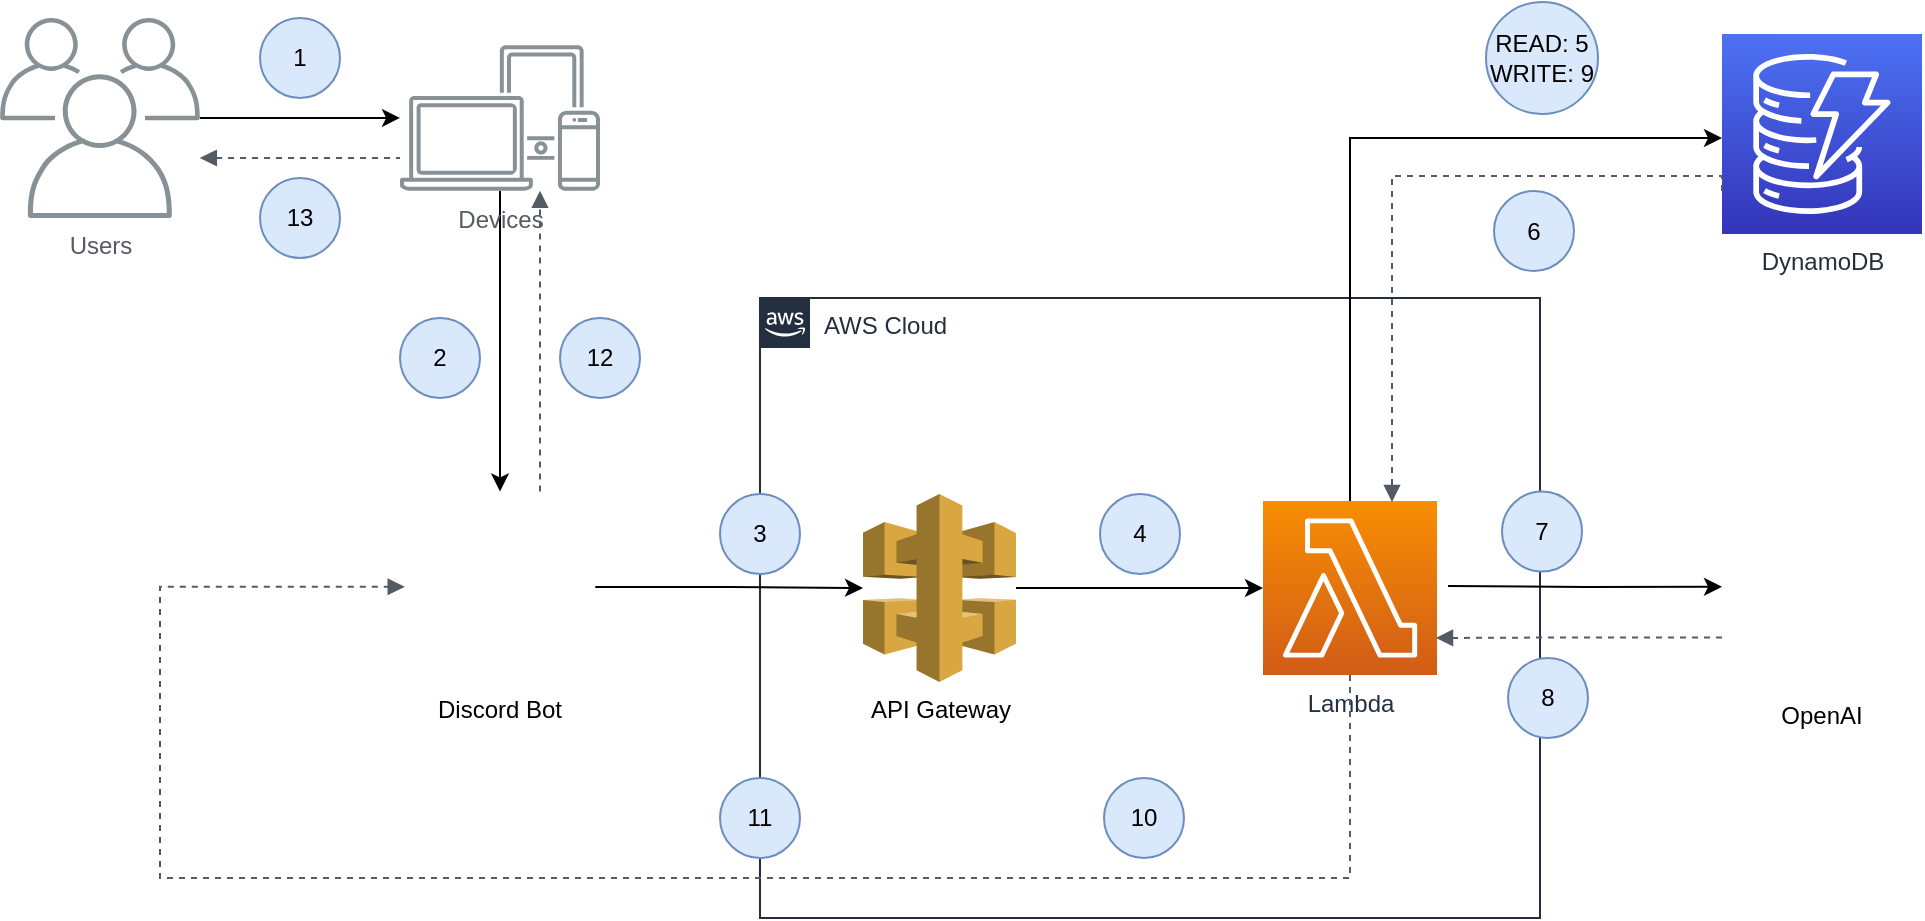 <mxfile version="21.5.0" type="device">
  <diagram name="Page-1" id="7HPhl_dIv62tc0x4QlVU">
    <mxGraphModel dx="851" dy="605" grid="0" gridSize="15" guides="1" tooltips="1" connect="1" arrows="1" fold="1" page="1" pageScale="1" pageWidth="1169" pageHeight="1654" math="0" shadow="0">
      <root>
        <mxCell id="0" />
        <mxCell id="1" parent="0" />
        <mxCell id="UDmfi5O3zSeMwZSJirhx-15" style="edgeStyle=orthogonalEdgeStyle;rounded=0;orthogonalLoop=1;jettySize=auto;html=1;" parent="1" source="UDmfi5O3zSeMwZSJirhx-6" target="UDmfi5O3zSeMwZSJirhx-14" edge="1">
          <mxGeometry relative="1" as="geometry" />
        </mxCell>
        <mxCell id="UDmfi5O3zSeMwZSJirhx-6" value="Users" style="sketch=0;outlineConnect=0;gradientColor=none;fontColor=#545B64;strokeColor=none;fillColor=#879196;dashed=0;verticalLabelPosition=bottom;verticalAlign=top;align=center;html=1;fontSize=12;fontStyle=0;aspect=fixed;shape=mxgraph.aws4.illustration_users;pointerEvents=1" parent="1" vertex="1">
          <mxGeometry x="20" y="120" width="100" height="100" as="geometry" />
        </mxCell>
        <mxCell id="UDmfi5O3zSeMwZSJirhx-7" value="AWS Cloud" style="points=[[0,0],[0.25,0],[0.5,0],[0.75,0],[1,0],[1,0.25],[1,0.5],[1,0.75],[1,1],[0.75,1],[0.5,1],[0.25,1],[0,1],[0,0.75],[0,0.5],[0,0.25]];outlineConnect=0;gradientColor=none;html=1;whiteSpace=wrap;fontSize=12;fontStyle=0;container=1;pointerEvents=0;collapsible=0;recursiveResize=0;shape=mxgraph.aws4.group;grIcon=mxgraph.aws4.group_aws_cloud_alt;strokeColor=#232F3E;fillColor=none;verticalAlign=top;align=left;spacingLeft=30;fontColor=#232F3E;dashed=0;" parent="1" vertex="1">
          <mxGeometry x="400" y="260" width="390" height="310" as="geometry" />
        </mxCell>
        <mxCell id="UDmfi5O3zSeMwZSJirhx-2" value="Lambda" style="sketch=0;points=[[0,0,0],[0.25,0,0],[0.5,0,0],[0.75,0,0],[1,0,0],[0,1,0],[0.25,1,0],[0.5,1,0],[0.75,1,0],[1,1,0],[0,0.25,0],[0,0.5,0],[0,0.75,0],[1,0.25,0],[1,0.5,0],[1,0.75,0]];outlineConnect=0;fontColor=#232F3E;gradientColor=#F78E04;gradientDirection=north;fillColor=#D05C17;strokeColor=#ffffff;dashed=0;verticalLabelPosition=bottom;verticalAlign=top;align=center;html=1;fontSize=12;fontStyle=0;aspect=fixed;shape=mxgraph.aws4.resourceIcon;resIcon=mxgraph.aws4.lambda;" parent="UDmfi5O3zSeMwZSJirhx-7" vertex="1">
          <mxGeometry x="251.5" y="101.5" width="87" height="87" as="geometry" />
        </mxCell>
        <mxCell id="UDmfi5O3zSeMwZSJirhx-20" style="edgeStyle=orthogonalEdgeStyle;rounded=0;orthogonalLoop=1;jettySize=auto;html=1;entryX=0;entryY=0.5;entryDx=0;entryDy=0;entryPerimeter=0;" parent="UDmfi5O3zSeMwZSJirhx-7" source="UDmfi5O3zSeMwZSJirhx-10" target="UDmfi5O3zSeMwZSJirhx-2" edge="1">
          <mxGeometry relative="1" as="geometry" />
        </mxCell>
        <mxCell id="UDmfi5O3zSeMwZSJirhx-10" value="API Gateway" style="outlineConnect=0;dashed=0;verticalLabelPosition=bottom;verticalAlign=top;align=center;html=1;shape=mxgraph.aws3.api_gateway;fillColor=#D9A741;gradientColor=none;" parent="UDmfi5O3zSeMwZSJirhx-7" vertex="1">
          <mxGeometry x="51.5" y="98" width="76.5" height="94" as="geometry" />
        </mxCell>
        <mxCell id="UDmfi5O3zSeMwZSJirhx-28" value="4" style="ellipse;whiteSpace=wrap;html=1;aspect=fixed;fillColor=#dae8fc;strokeColor=#6c8ebf;" parent="UDmfi5O3zSeMwZSJirhx-7" vertex="1">
          <mxGeometry x="170" y="98" width="40" height="40" as="geometry" />
        </mxCell>
        <mxCell id="UDmfi5O3zSeMwZSJirhx-36" value="10" style="ellipse;whiteSpace=wrap;html=1;aspect=fixed;fillColor=#dae8fc;strokeColor=#6c8ebf;" parent="UDmfi5O3zSeMwZSJirhx-7" vertex="1">
          <mxGeometry x="172" y="240" width="40" height="40" as="geometry" />
        </mxCell>
        <mxCell id="UDmfi5O3zSeMwZSJirhx-27" value="3" style="ellipse;whiteSpace=wrap;html=1;aspect=fixed;fillColor=#dae8fc;strokeColor=#6c8ebf;" parent="UDmfi5O3zSeMwZSJirhx-7" vertex="1">
          <mxGeometry x="-20" y="98" width="40" height="40" as="geometry" />
        </mxCell>
        <mxCell id="UDmfi5O3zSeMwZSJirhx-18" style="edgeStyle=orthogonalEdgeStyle;rounded=0;orthogonalLoop=1;jettySize=auto;html=1;entryX=0.5;entryY=0;entryDx=0;entryDy=0;" parent="1" source="UDmfi5O3zSeMwZSJirhx-14" target="UDmfi5O3zSeMwZSJirhx-17" edge="1">
          <mxGeometry relative="1" as="geometry" />
        </mxCell>
        <mxCell id="UDmfi5O3zSeMwZSJirhx-14" value="Devices" style="sketch=0;outlineConnect=0;gradientColor=none;fontColor=#545B64;strokeColor=none;fillColor=#879196;dashed=0;verticalLabelPosition=bottom;verticalAlign=top;align=center;html=1;fontSize=12;fontStyle=0;aspect=fixed;shape=mxgraph.aws4.illustration_devices;pointerEvents=1" parent="1" vertex="1">
          <mxGeometry x="220" y="133.5" width="100" height="73" as="geometry" />
        </mxCell>
        <mxCell id="UDmfi5O3zSeMwZSJirhx-19" style="edgeStyle=orthogonalEdgeStyle;rounded=0;orthogonalLoop=1;jettySize=auto;html=1;" parent="1" source="UDmfi5O3zSeMwZSJirhx-17" target="UDmfi5O3zSeMwZSJirhx-10" edge="1">
          <mxGeometry relative="1" as="geometry" />
        </mxCell>
        <mxCell id="UDmfi5O3zSeMwZSJirhx-17" value="Discord Bot" style="shape=image;verticalLabelPosition=bottom;labelBackgroundColor=default;verticalAlign=top;aspect=fixed;imageAspect=0;image=https://cdn3.iconfinder.com/data/icons/popular-services-brands-vol-2/512/discord-512.png;" parent="1" vertex="1">
          <mxGeometry x="222.38" y="356.75" width="95.25" height="95.25" as="geometry" />
        </mxCell>
        <mxCell id="UDmfi5O3zSeMwZSJirhx-25" value="1" style="ellipse;whiteSpace=wrap;html=1;aspect=fixed;fillColor=#dae8fc;strokeColor=#6c8ebf;" parent="1" vertex="1">
          <mxGeometry x="150" y="120" width="40" height="40" as="geometry" />
        </mxCell>
        <mxCell id="UDmfi5O3zSeMwZSJirhx-26" value="2" style="ellipse;whiteSpace=wrap;html=1;aspect=fixed;fillColor=#dae8fc;strokeColor=#6c8ebf;" parent="1" vertex="1">
          <mxGeometry x="220" y="270" width="40" height="40" as="geometry" />
        </mxCell>
        <mxCell id="UDmfi5O3zSeMwZSJirhx-32" value="" style="edgeStyle=orthogonalEdgeStyle;html=1;endArrow=block;elbow=vertical;startArrow=none;endFill=1;strokeColor=#545B64;rounded=0;dashed=1;entryX=0;entryY=0.5;entryDx=0;entryDy=0;" parent="1" source="UDmfi5O3zSeMwZSJirhx-2" target="UDmfi5O3zSeMwZSJirhx-17" edge="1">
          <mxGeometry width="100" relative="1" as="geometry">
            <mxPoint x="580" y="530" as="sourcePoint" />
            <mxPoint x="40" y="405" as="targetPoint" />
            <Array as="points">
              <mxPoint x="695" y="550" />
              <mxPoint x="100" y="550" />
              <mxPoint x="100" y="404" />
            </Array>
          </mxGeometry>
        </mxCell>
        <mxCell id="UDmfi5O3zSeMwZSJirhx-35" value="" style="edgeStyle=orthogonalEdgeStyle;html=1;endArrow=block;elbow=vertical;startArrow=none;endFill=1;strokeColor=#545B64;rounded=0;dashed=1;" parent="1" source="UDmfi5O3zSeMwZSJirhx-17" target="UDmfi5O3zSeMwZSJirhx-14" edge="1">
          <mxGeometry width="100" relative="1" as="geometry">
            <mxPoint x="360" y="370" as="sourcePoint" />
            <mxPoint x="460" y="370" as="targetPoint" />
            <Array as="points">
              <mxPoint x="290" y="282" />
              <mxPoint x="290" y="282" />
            </Array>
          </mxGeometry>
        </mxCell>
        <mxCell id="UDmfi5O3zSeMwZSJirhx-37" value="12" style="ellipse;whiteSpace=wrap;html=1;aspect=fixed;fillColor=#dae8fc;strokeColor=#6c8ebf;" parent="1" vertex="1">
          <mxGeometry x="300" y="270" width="40" height="40" as="geometry" />
        </mxCell>
        <mxCell id="UDmfi5O3zSeMwZSJirhx-38" value="" style="edgeStyle=orthogonalEdgeStyle;html=1;endArrow=none;elbow=vertical;startArrow=block;startFill=1;strokeColor=#545B64;rounded=0;dashed=1;" parent="1" source="UDmfi5O3zSeMwZSJirhx-6" target="UDmfi5O3zSeMwZSJirhx-14" edge="1">
          <mxGeometry width="100" relative="1" as="geometry">
            <mxPoint x="110" y="200" as="sourcePoint" />
            <mxPoint x="210" y="200" as="targetPoint" />
            <Array as="points">
              <mxPoint x="180" y="190" />
              <mxPoint x="180" y="190" />
            </Array>
          </mxGeometry>
        </mxCell>
        <mxCell id="UDmfi5O3zSeMwZSJirhx-39" value="13" style="ellipse;whiteSpace=wrap;html=1;aspect=fixed;fillColor=#dae8fc;strokeColor=#6c8ebf;" parent="1" vertex="1">
          <mxGeometry x="150" y="200" width="40" height="40" as="geometry" />
        </mxCell>
        <mxCell id="YFMJil6Kx04KTpM-6Q5P-1" value="11" style="ellipse;whiteSpace=wrap;html=1;aspect=fixed;fillColor=#dae8fc;strokeColor=#6c8ebf;" parent="1" vertex="1">
          <mxGeometry x="380" y="500" width="40" height="40" as="geometry" />
        </mxCell>
        <mxCell id="1VUpw42Oq2MV7F-yLpDW-3" style="edgeStyle=orthogonalEdgeStyle;rounded=0;orthogonalLoop=1;jettySize=auto;html=1;entryX=0;entryY=0.5;entryDx=0;entryDy=0;" parent="1" target="1VUpw42Oq2MV7F-yLpDW-13" edge="1">
          <mxGeometry relative="1" as="geometry">
            <mxPoint x="744" y="403.96" as="sourcePoint" />
            <mxPoint x="868" y="403.96" as="targetPoint" />
          </mxGeometry>
        </mxCell>
        <mxCell id="1VUpw42Oq2MV7F-yLpDW-13" value="OpenAI" style="shape=image;verticalLabelPosition=bottom;labelBackgroundColor=default;verticalAlign=top;aspect=fixed;imageAspect=0;image=https://static-00.iconduck.com/assets.00/openai-icon-2021x2048-4rpe5x7n.png;" parent="1" vertex="1">
          <mxGeometry x="881" y="353.71" width="100" height="101.34" as="geometry" />
        </mxCell>
        <mxCell id="1VUpw42Oq2MV7F-yLpDW-21" value="" style="edgeStyle=orthogonalEdgeStyle;html=1;endArrow=block;elbow=vertical;startArrow=none;endFill=1;strokeColor=#545B64;rounded=0;dashed=1;exitX=0;exitY=0.75;exitDx=0;exitDy=0;" parent="1" source="1VUpw42Oq2MV7F-yLpDW-13" edge="1">
          <mxGeometry width="100" relative="1" as="geometry">
            <mxPoint x="816" y="569" as="sourcePoint" />
            <mxPoint x="738" y="430" as="targetPoint" />
          </mxGeometry>
        </mxCell>
        <mxCell id="1VUpw42Oq2MV7F-yLpDW-23" value="7" style="ellipse;whiteSpace=wrap;html=1;aspect=fixed;fillColor=#dae8fc;strokeColor=#6c8ebf;" parent="1" vertex="1">
          <mxGeometry x="771" y="356.75" width="40" height="40" as="geometry" />
        </mxCell>
        <mxCell id="1VUpw42Oq2MV7F-yLpDW-24" value="8" style="ellipse;whiteSpace=wrap;html=1;aspect=fixed;fillColor=#dae8fc;strokeColor=#6c8ebf;" parent="1" vertex="1">
          <mxGeometry x="774" y="440" width="40" height="40" as="geometry" />
        </mxCell>
        <mxCell id="G6kpIKbpWDbCSVv648nL-2" value="DynamoDB" style="sketch=0;points=[[0,0,0],[0.25,0,0],[0.5,0,0],[0.75,0,0],[1,0,0],[0,1,0],[0.25,1,0],[0.5,1,0],[0.75,1,0],[1,1,0],[0,0.25,0],[0,0.5,0],[0,0.75,0],[1,0.25,0],[1,0.5,0],[1,0.75,0]];outlineConnect=0;fontColor=#232F3E;gradientColor=#4D72F3;gradientDirection=north;fillColor=#3334B9;strokeColor=#ffffff;dashed=0;verticalLabelPosition=bottom;verticalAlign=top;align=center;html=1;fontSize=12;fontStyle=0;aspect=fixed;shape=mxgraph.aws4.resourceIcon;resIcon=mxgraph.aws4.dynamodb;" vertex="1" parent="1">
          <mxGeometry x="881" y="128" width="100" height="100" as="geometry" />
        </mxCell>
        <mxCell id="G6kpIKbpWDbCSVv648nL-1" style="edgeStyle=orthogonalEdgeStyle;rounded=0;orthogonalLoop=1;jettySize=auto;html=1;exitX=0.5;exitY=0;exitDx=0;exitDy=0;exitPerimeter=0;" edge="1" parent="1" source="UDmfi5O3zSeMwZSJirhx-2" target="G6kpIKbpWDbCSVv648nL-2">
          <mxGeometry relative="1" as="geometry">
            <mxPoint x="723" y="242" as="sourcePoint" />
            <mxPoint x="865" y="187" as="targetPoint" />
            <Array as="points">
              <mxPoint x="695" y="180" />
            </Array>
          </mxGeometry>
        </mxCell>
        <mxCell id="G6kpIKbpWDbCSVv648nL-3" value="" style="edgeStyle=orthogonalEdgeStyle;html=1;endArrow=block;elbow=vertical;startArrow=none;endFill=1;strokeColor=#545B64;rounded=0;dashed=1;exitX=0;exitY=0.75;exitDx=0;exitDy=0;" edge="1" parent="1">
          <mxGeometry width="100" relative="1" as="geometry">
            <mxPoint x="881" y="206.5" as="sourcePoint" />
            <mxPoint x="716" y="362" as="targetPoint" />
            <Array as="points">
              <mxPoint x="881" y="199" />
              <mxPoint x="716" y="199" />
              <mxPoint x="716" y="362" />
            </Array>
          </mxGeometry>
        </mxCell>
        <mxCell id="G6kpIKbpWDbCSVv648nL-4" value="READ: 5&lt;br&gt;WRITE: 9" style="ellipse;whiteSpace=wrap;html=1;aspect=fixed;fillColor=#dae8fc;strokeColor=#6c8ebf;" vertex="1" parent="1">
          <mxGeometry x="763" y="112" width="56" height="56" as="geometry" />
        </mxCell>
        <mxCell id="G6kpIKbpWDbCSVv648nL-8" value="6" style="ellipse;whiteSpace=wrap;html=1;aspect=fixed;fillColor=#dae8fc;strokeColor=#6c8ebf;" vertex="1" parent="1">
          <mxGeometry x="767" y="206.5" width="40" height="40" as="geometry" />
        </mxCell>
      </root>
    </mxGraphModel>
  </diagram>
</mxfile>
